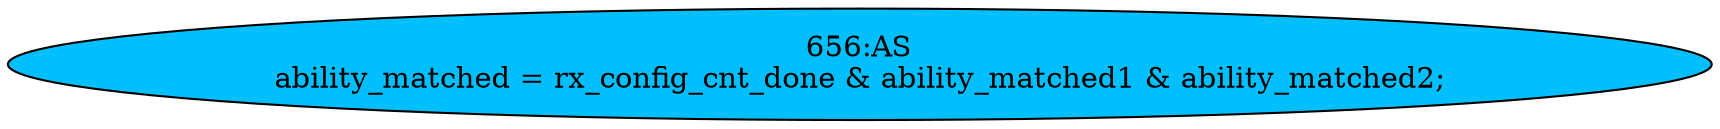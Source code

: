 strict digraph "" {
	node [label="\N"];
	"656:AS"	 [ast="<pyverilog.vparser.ast.Assign object at 0x7f702a65a650>",
		def_var="['ability_matched']",
		fillcolor=deepskyblue,
		label="656:AS
ability_matched = rx_config_cnt_done & ability_matched1 & ability_matched2;",
		statements="[]",
		style=filled,
		typ=Assign,
		use_var="['rx_config_cnt_done', 'ability_matched1', 'ability_matched2']"];
}
